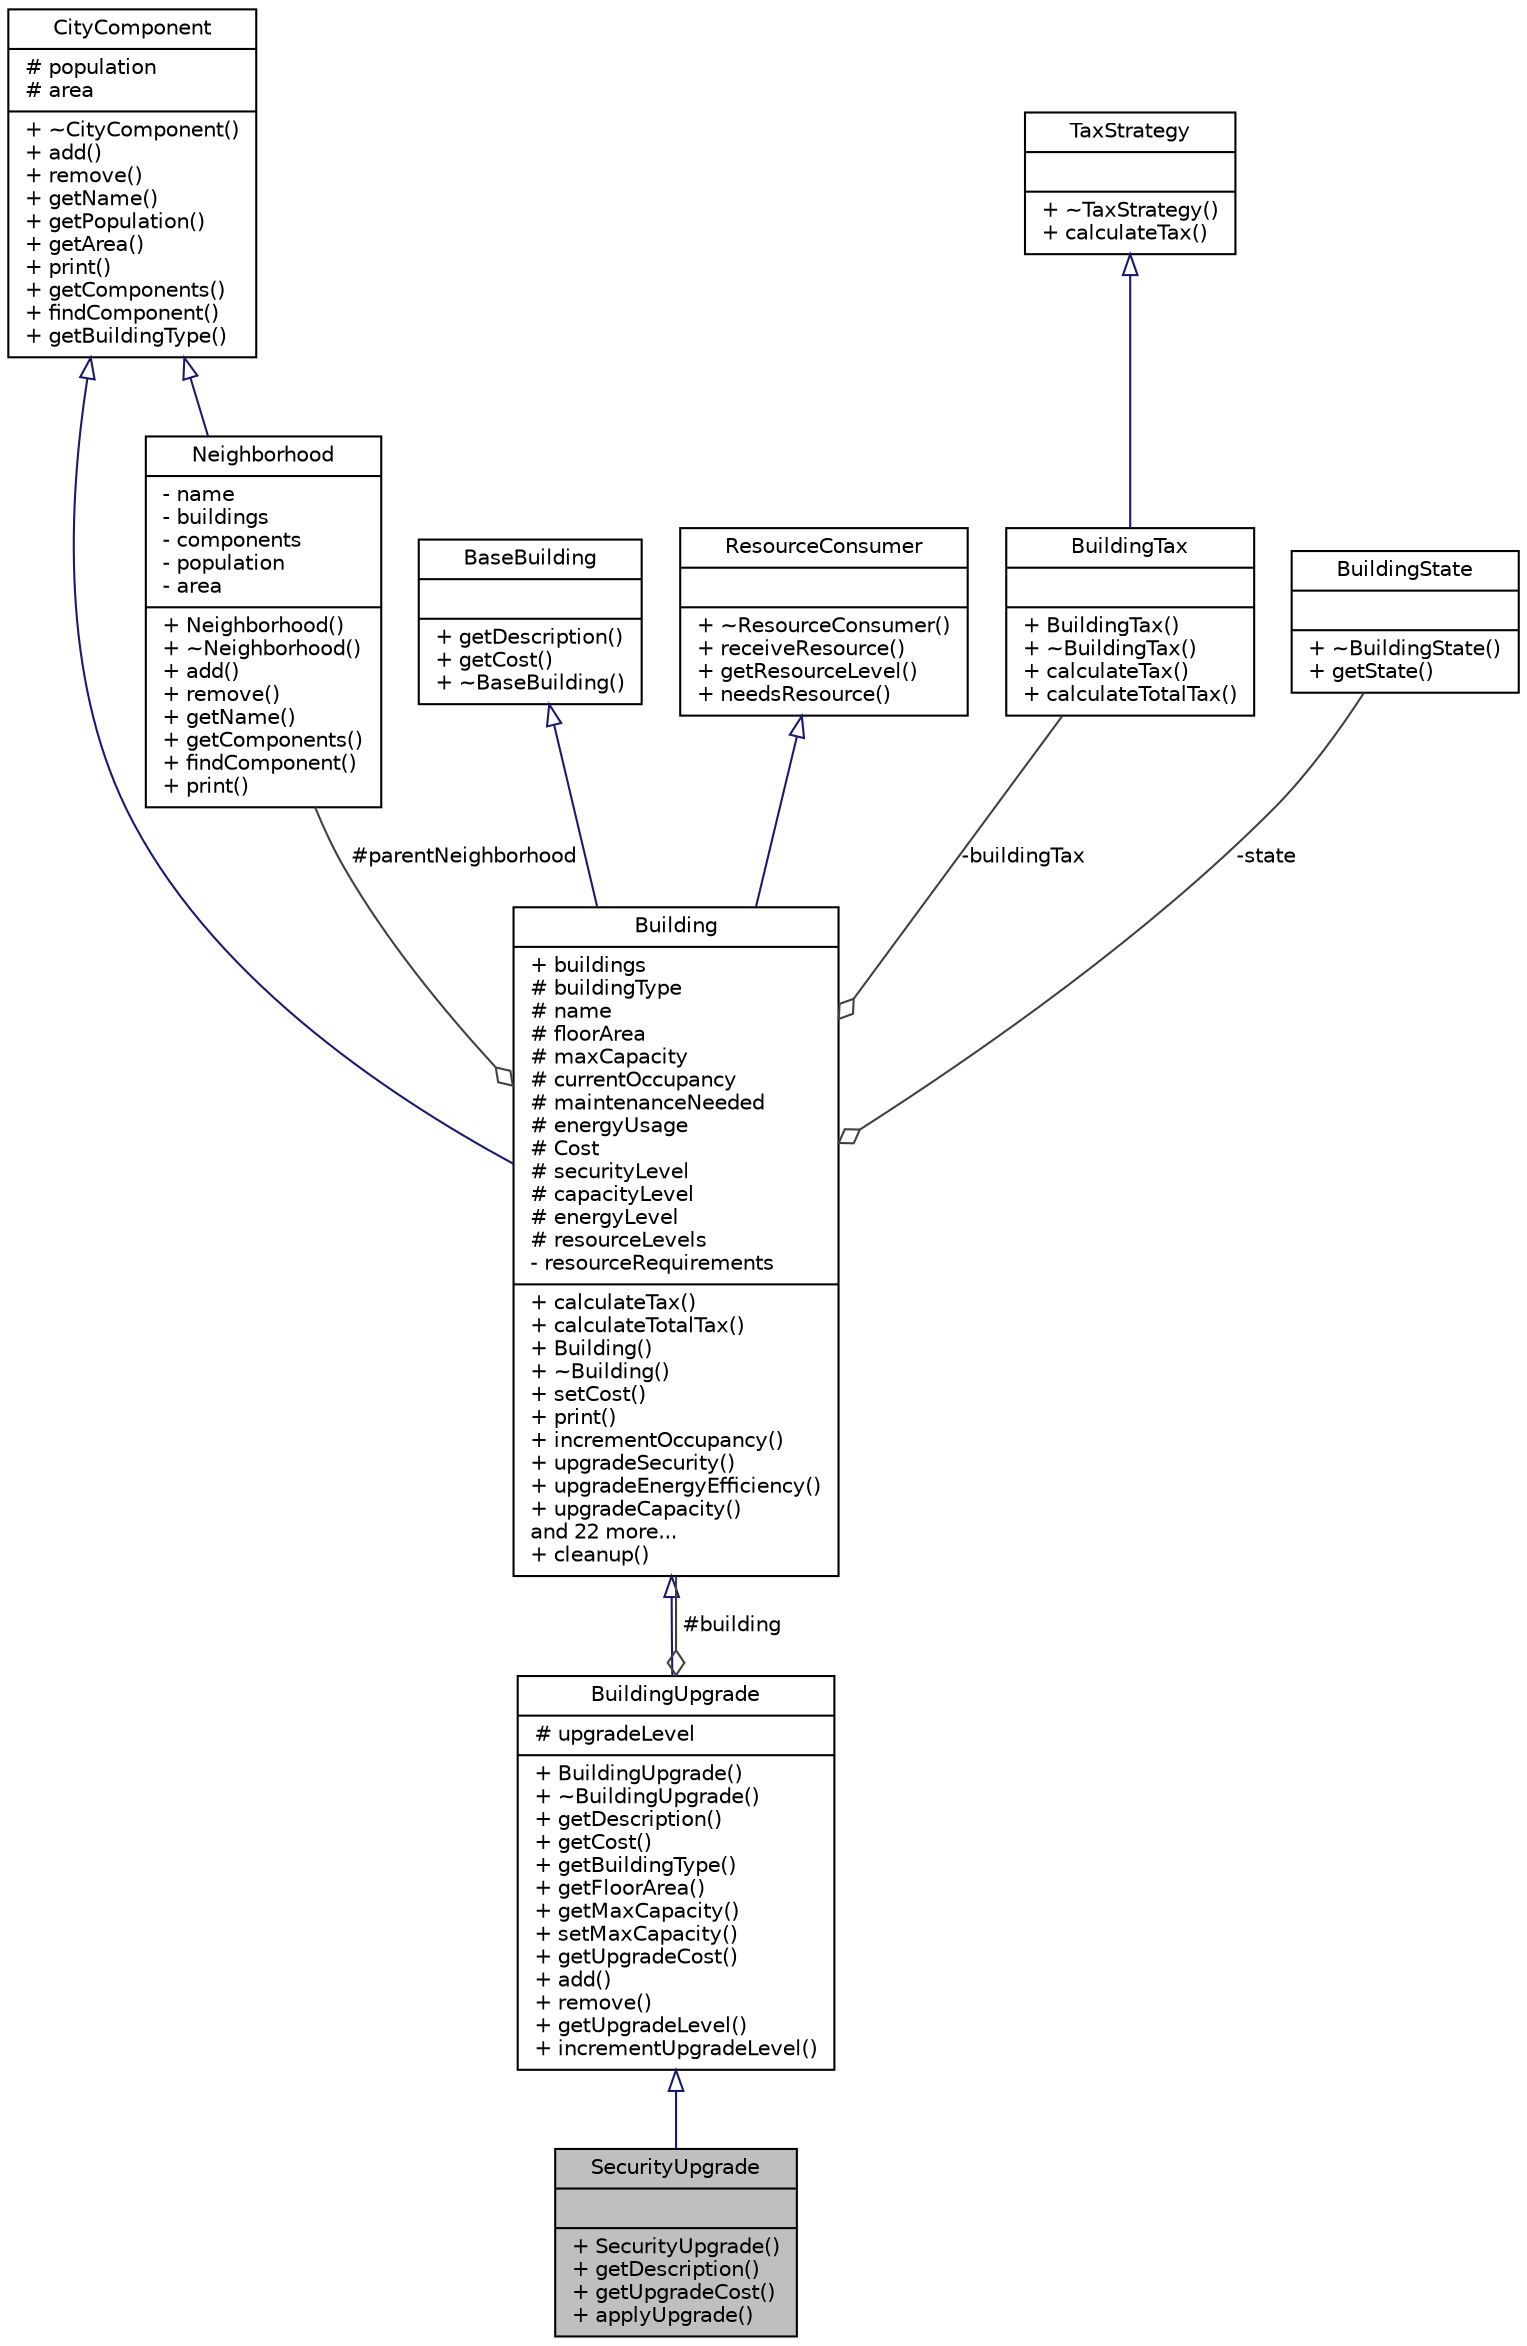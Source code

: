 digraph "SecurityUpgrade"
{
 // LATEX_PDF_SIZE
  edge [fontname="Helvetica",fontsize="10",labelfontname="Helvetica",labelfontsize="10"];
  node [fontname="Helvetica",fontsize="10",shape=record];
  Node1 [label="{SecurityUpgrade\n||+ SecurityUpgrade()\l+ getDescription()\l+ getUpgradeCost()\l+ applyUpgrade()\l}",height=0.2,width=0.4,color="black", fillcolor="grey75", style="filled", fontcolor="black",tooltip="A decorator class that adds security upgrades to buildings @inherits BuildingUpgrade."];
  Node2 -> Node1 [dir="back",color="midnightblue",fontsize="10",style="solid",arrowtail="onormal",fontname="Helvetica"];
  Node2 [label="{BuildingUpgrade\n|# upgradeLevel\l|+ BuildingUpgrade()\l+ ~BuildingUpgrade()\l+ getDescription()\l+ getCost()\l+ getBuildingType()\l+ getFloorArea()\l+ getMaxCapacity()\l+ setMaxCapacity()\l+ getUpgradeCost()\l+ add()\l+ remove()\l+ getUpgradeLevel()\l+ incrementUpgradeLevel()\l}",height=0.2,width=0.4,color="black", fillcolor="white", style="filled",URL="$classBuildingUpgrade.html",tooltip="Decorator class that adds upgrade functionality to Building objects."];
  Node3 -> Node2 [dir="back",color="midnightblue",fontsize="10",style="solid",arrowtail="onormal",fontname="Helvetica"];
  Node3 [label="{Building\n|+ buildings\l# buildingType\l# name\l# floorArea\l# maxCapacity\l# currentOccupancy\l# maintenanceNeeded\l# energyUsage\l# Cost\l# securityLevel\l# capacityLevel\l# energyLevel\l# resourceLevels\l- resourceRequirements\l|+ calculateTax()\l+ calculateTotalTax()\l+ Building()\l+ ~Building()\l+ setCost()\l+ print()\l+ incrementOccupancy()\l+ upgradeSecurity()\l+ upgradeEnergyEfficiency()\l+ upgradeCapacity()\land 22 more...\l+ cleanup()\l}",height=0.2,width=0.4,color="black", fillcolor="white", style="filled",URL="$classBuilding.html",tooltip="Abstract base class representing a building in the city."];
  Node4 -> Node3 [dir="back",color="midnightblue",fontsize="10",style="solid",arrowtail="onormal",fontname="Helvetica"];
  Node4 [label="{CityComponent\n|# population\l# area\l|+ ~CityComponent()\l+ add()\l+ remove()\l+ getName()\l+ getPopulation()\l+ getArea()\l+ print()\l+ getComponents()\l+ findComponent()\l+ getBuildingType()\l}",height=0.2,width=0.4,color="black", fillcolor="white", style="filled",URL="$classCityComponent.html",tooltip="Abstract base class for city components in a composite pattern."];
  Node5 -> Node3 [dir="back",color="midnightblue",fontsize="10",style="solid",arrowtail="onormal",fontname="Helvetica"];
  Node5 [label="{BaseBuilding\n||+ getDescription()\l+ getCost()\l+ ~BaseBuilding()\l}",height=0.2,width=0.4,color="black", fillcolor="white", style="filled",URL="$classBaseBuilding.html",tooltip="Abstract base class defining core building interface."];
  Node6 -> Node3 [dir="back",color="midnightblue",fontsize="10",style="solid",arrowtail="onormal",fontname="Helvetica"];
  Node6 [label="{ResourceConsumer\n||+ ~ResourceConsumer()\l+ receiveResource()\l+ getResourceLevel()\l+ needsResource()\l}",height=0.2,width=0.4,color="black", fillcolor="white", style="filled",URL="$classResourceConsumer.html",tooltip="Abstract interface for entities that consume resources."];
  Node7 -> Node3 [color="grey25",fontsize="10",style="solid",label=" -buildingTax" ,arrowhead="odiamond",fontname="Helvetica"];
  Node7 [label="{BuildingTax\n||+ BuildingTax()\l+ ~BuildingTax()\l+ calculateTax()\l+ calculateTotalTax()\l}",height=0.2,width=0.4,color="black", fillcolor="white", style="filled",URL="$classBuildingTax.html",tooltip="Concrete strategy for calculating building taxes."];
  Node8 -> Node7 [dir="back",color="midnightblue",fontsize="10",style="solid",arrowtail="onormal",fontname="Helvetica"];
  Node8 [label="{TaxStrategy\n||+ ~TaxStrategy()\l+ calculateTax()\l}",height=0.2,width=0.4,color="black", fillcolor="white", style="filled",URL="$classTaxStrategy.html",tooltip="Abstract base class for implementing various tax calculation strategies."];
  Node9 -> Node3 [color="grey25",fontsize="10",style="solid",label=" #parentNeighborhood" ,arrowhead="odiamond",fontname="Helvetica"];
  Node9 [label="{Neighborhood\n|- name\l- buildings\l- components\l- population\l- area\l|+ Neighborhood()\l+ ~Neighborhood()\l+ add()\l+ remove()\l+ getName()\l+ getComponents()\l+ findComponent()\l+ print()\l}",height=0.2,width=0.4,color="black", fillcolor="white", style="filled",URL="$classNeighborhood.html",tooltip="Represents a neighborhood in the city."];
  Node4 -> Node9 [dir="back",color="midnightblue",fontsize="10",style="solid",arrowtail="onormal",fontname="Helvetica"];
  Node10 -> Node3 [color="grey25",fontsize="10",style="solid",label=" -state" ,arrowhead="odiamond",fontname="Helvetica"];
  Node10 [label="{BuildingState\n||+ ~BuildingState()\l+ getState()\l}",height=0.2,width=0.4,color="black", fillcolor="white", style="filled",URL="$classBuildingState.html",tooltip="Abstract base class for building states."];
  Node3 -> Node2 [color="grey25",fontsize="10",style="solid",label=" #building" ,arrowhead="odiamond",fontname="Helvetica"];
}
